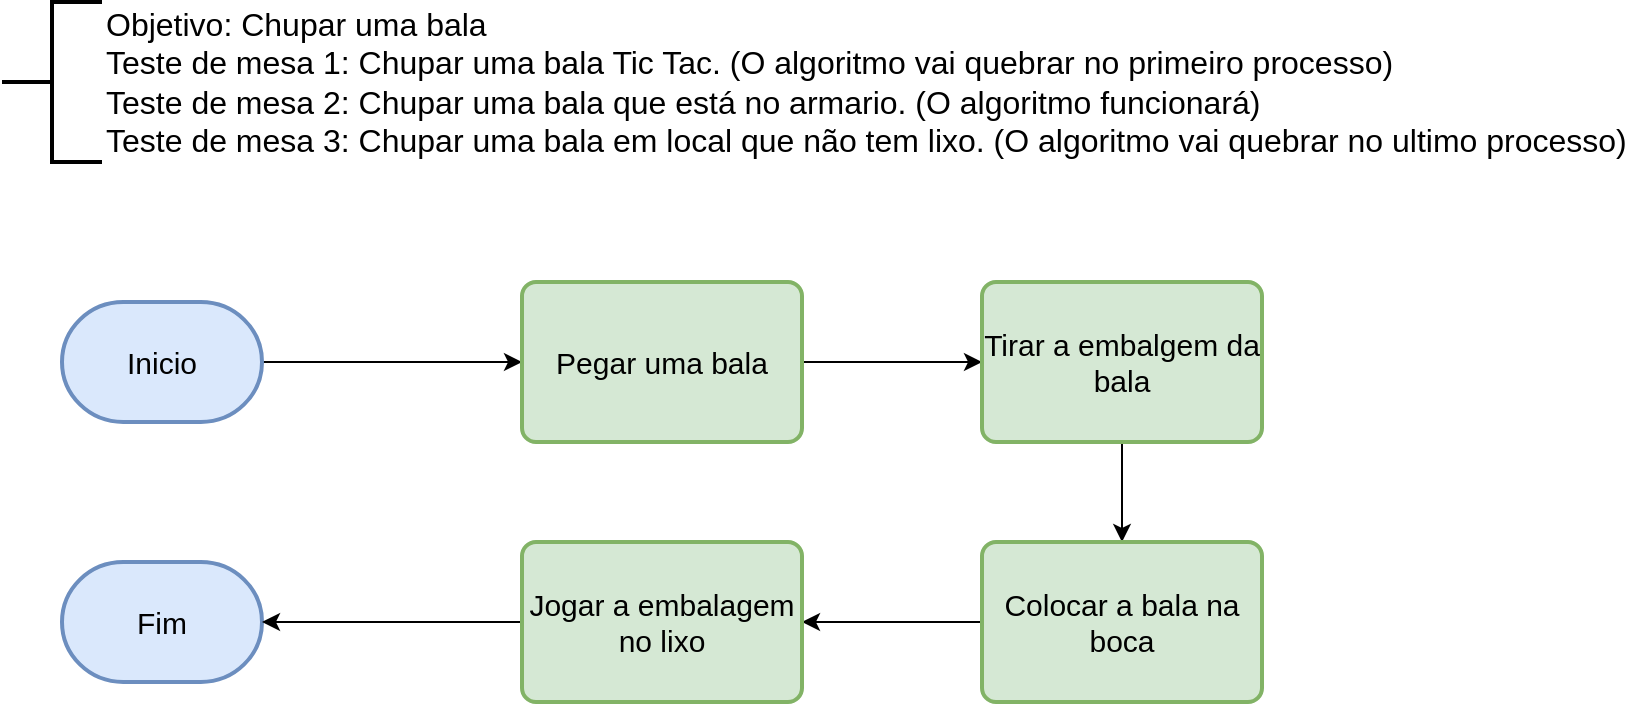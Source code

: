 <mxfile version="14.6.9" type="google"><diagram id="XNfZ9FETzHQ5JyLGDK4I" name="Page-1"><mxGraphModel dx="868" dy="450" grid="1" gridSize="10" guides="1" tooltips="1" connect="1" arrows="1" fold="1" page="1" pageScale="1" pageWidth="827" pageHeight="1169" math="0" shadow="0"><root><mxCell id="0"/><mxCell id="1" parent="0"/><mxCell id="xMdBnVCvjUwrQmB-EE40-1" value="&lt;font style=&quot;font-size: 16px&quot;&gt;Objetivo: Chupar uma bala&lt;br&gt;Teste de mesa 1: Chupar uma bala Tic Tac. (O algoritmo vai quebrar no primeiro processo)&lt;br&gt;Teste de mesa 2: Chupar uma bala que está no armario. (O algoritmo funcionará)&lt;br&gt;Teste de mesa 3: Chupar uma bala em local que não tem lixo. (O algoritmo vai quebrar no ultimo processo)&lt;br&gt;&lt;/font&gt;" style="strokeWidth=2;html=1;shape=mxgraph.flowchart.annotation_2;align=left;labelPosition=right;pointerEvents=1;" parent="1" vertex="1"><mxGeometry x="10" y="10" width="50" height="80" as="geometry"/></mxCell><mxCell id="xMdBnVCvjUwrQmB-EE40-10" style="edgeStyle=orthogonalEdgeStyle;rounded=0;orthogonalLoop=1;jettySize=auto;html=1;exitX=1;exitY=0.5;exitDx=0;exitDy=0;exitPerimeter=0;entryX=0;entryY=0.5;entryDx=0;entryDy=0;" parent="1" source="xMdBnVCvjUwrQmB-EE40-4" target="xMdBnVCvjUwrQmB-EE40-6" edge="1"><mxGeometry relative="1" as="geometry"/></mxCell><mxCell id="xMdBnVCvjUwrQmB-EE40-4" value="&lt;font style=&quot;font-size: 15px&quot;&gt;Inicio&lt;/font&gt;" style="strokeWidth=2;html=1;shape=mxgraph.flowchart.terminator;whiteSpace=wrap;fillColor=#dae8fc;strokeColor=#6c8ebf;" parent="1" vertex="1"><mxGeometry x="40" y="160" width="100" height="60" as="geometry"/></mxCell><mxCell id="xMdBnVCvjUwrQmB-EE40-5" value="&lt;font style=&quot;font-size: 15px&quot;&gt;Fim&lt;/font&gt;" style="strokeWidth=2;html=1;shape=mxgraph.flowchart.terminator;whiteSpace=wrap;fillColor=#dae8fc;strokeColor=#6c8ebf;" parent="1" vertex="1"><mxGeometry x="40" y="290" width="100" height="60" as="geometry"/></mxCell><mxCell id="xMdBnVCvjUwrQmB-EE40-11" style="edgeStyle=orthogonalEdgeStyle;rounded=0;orthogonalLoop=1;jettySize=auto;html=1;exitX=1;exitY=0.5;exitDx=0;exitDy=0;entryX=0;entryY=0.5;entryDx=0;entryDy=0;" parent="1" source="xMdBnVCvjUwrQmB-EE40-6" target="xMdBnVCvjUwrQmB-EE40-7" edge="1"><mxGeometry relative="1" as="geometry"/></mxCell><mxCell id="xMdBnVCvjUwrQmB-EE40-6" value="&lt;font style=&quot;font-size: 15px&quot;&gt;Pegar uma bala&lt;/font&gt;" style="rounded=1;whiteSpace=wrap;html=1;absoluteArcSize=1;arcSize=14;strokeWidth=2;fillColor=#d5e8d4;strokeColor=#82b366;" parent="1" vertex="1"><mxGeometry x="270" y="150" width="140" height="80" as="geometry"/></mxCell><mxCell id="xMdBnVCvjUwrQmB-EE40-12" style="edgeStyle=orthogonalEdgeStyle;rounded=0;orthogonalLoop=1;jettySize=auto;html=1;exitX=0.5;exitY=1;exitDx=0;exitDy=0;entryX=0.5;entryY=0;entryDx=0;entryDy=0;" parent="1" source="xMdBnVCvjUwrQmB-EE40-7" target="xMdBnVCvjUwrQmB-EE40-8" edge="1"><mxGeometry relative="1" as="geometry"/></mxCell><mxCell id="xMdBnVCvjUwrQmB-EE40-7" value="&lt;font style=&quot;font-size: 15px&quot;&gt;Tirar a embalgem da bala&lt;/font&gt;" style="rounded=1;whiteSpace=wrap;html=1;absoluteArcSize=1;arcSize=14;strokeWidth=2;fillColor=#d5e8d4;strokeColor=#82b366;" parent="1" vertex="1"><mxGeometry x="500" y="150" width="140" height="80" as="geometry"/></mxCell><mxCell id="xMdBnVCvjUwrQmB-EE40-13" style="edgeStyle=orthogonalEdgeStyle;rounded=0;orthogonalLoop=1;jettySize=auto;html=1;exitX=0;exitY=0.5;exitDx=0;exitDy=0;entryX=1;entryY=0.5;entryDx=0;entryDy=0;" parent="1" source="xMdBnVCvjUwrQmB-EE40-8" target="xMdBnVCvjUwrQmB-EE40-9" edge="1"><mxGeometry relative="1" as="geometry"/></mxCell><mxCell id="xMdBnVCvjUwrQmB-EE40-8" value="&lt;font style=&quot;font-size: 15px&quot;&gt;Colocar a bala na boca&lt;/font&gt;" style="rounded=1;whiteSpace=wrap;html=1;absoluteArcSize=1;arcSize=14;strokeWidth=2;fillColor=#d5e8d4;strokeColor=#82b366;" parent="1" vertex="1"><mxGeometry x="500" y="280" width="140" height="80" as="geometry"/></mxCell><mxCell id="xMdBnVCvjUwrQmB-EE40-14" style="edgeStyle=orthogonalEdgeStyle;rounded=0;orthogonalLoop=1;jettySize=auto;html=1;exitX=0;exitY=0.5;exitDx=0;exitDy=0;" parent="1" source="xMdBnVCvjUwrQmB-EE40-9" target="xMdBnVCvjUwrQmB-EE40-5" edge="1"><mxGeometry relative="1" as="geometry"/></mxCell><mxCell id="xMdBnVCvjUwrQmB-EE40-9" value="&lt;font style=&quot;font-size: 15px&quot;&gt;Jogar a embalagem no lixo&lt;/font&gt;" style="rounded=1;whiteSpace=wrap;html=1;absoluteArcSize=1;arcSize=14;strokeWidth=2;fillColor=#d5e8d4;strokeColor=#82b366;" parent="1" vertex="1"><mxGeometry x="270" y="280" width="140" height="80" as="geometry"/></mxCell></root></mxGraphModel></diagram></mxfile>